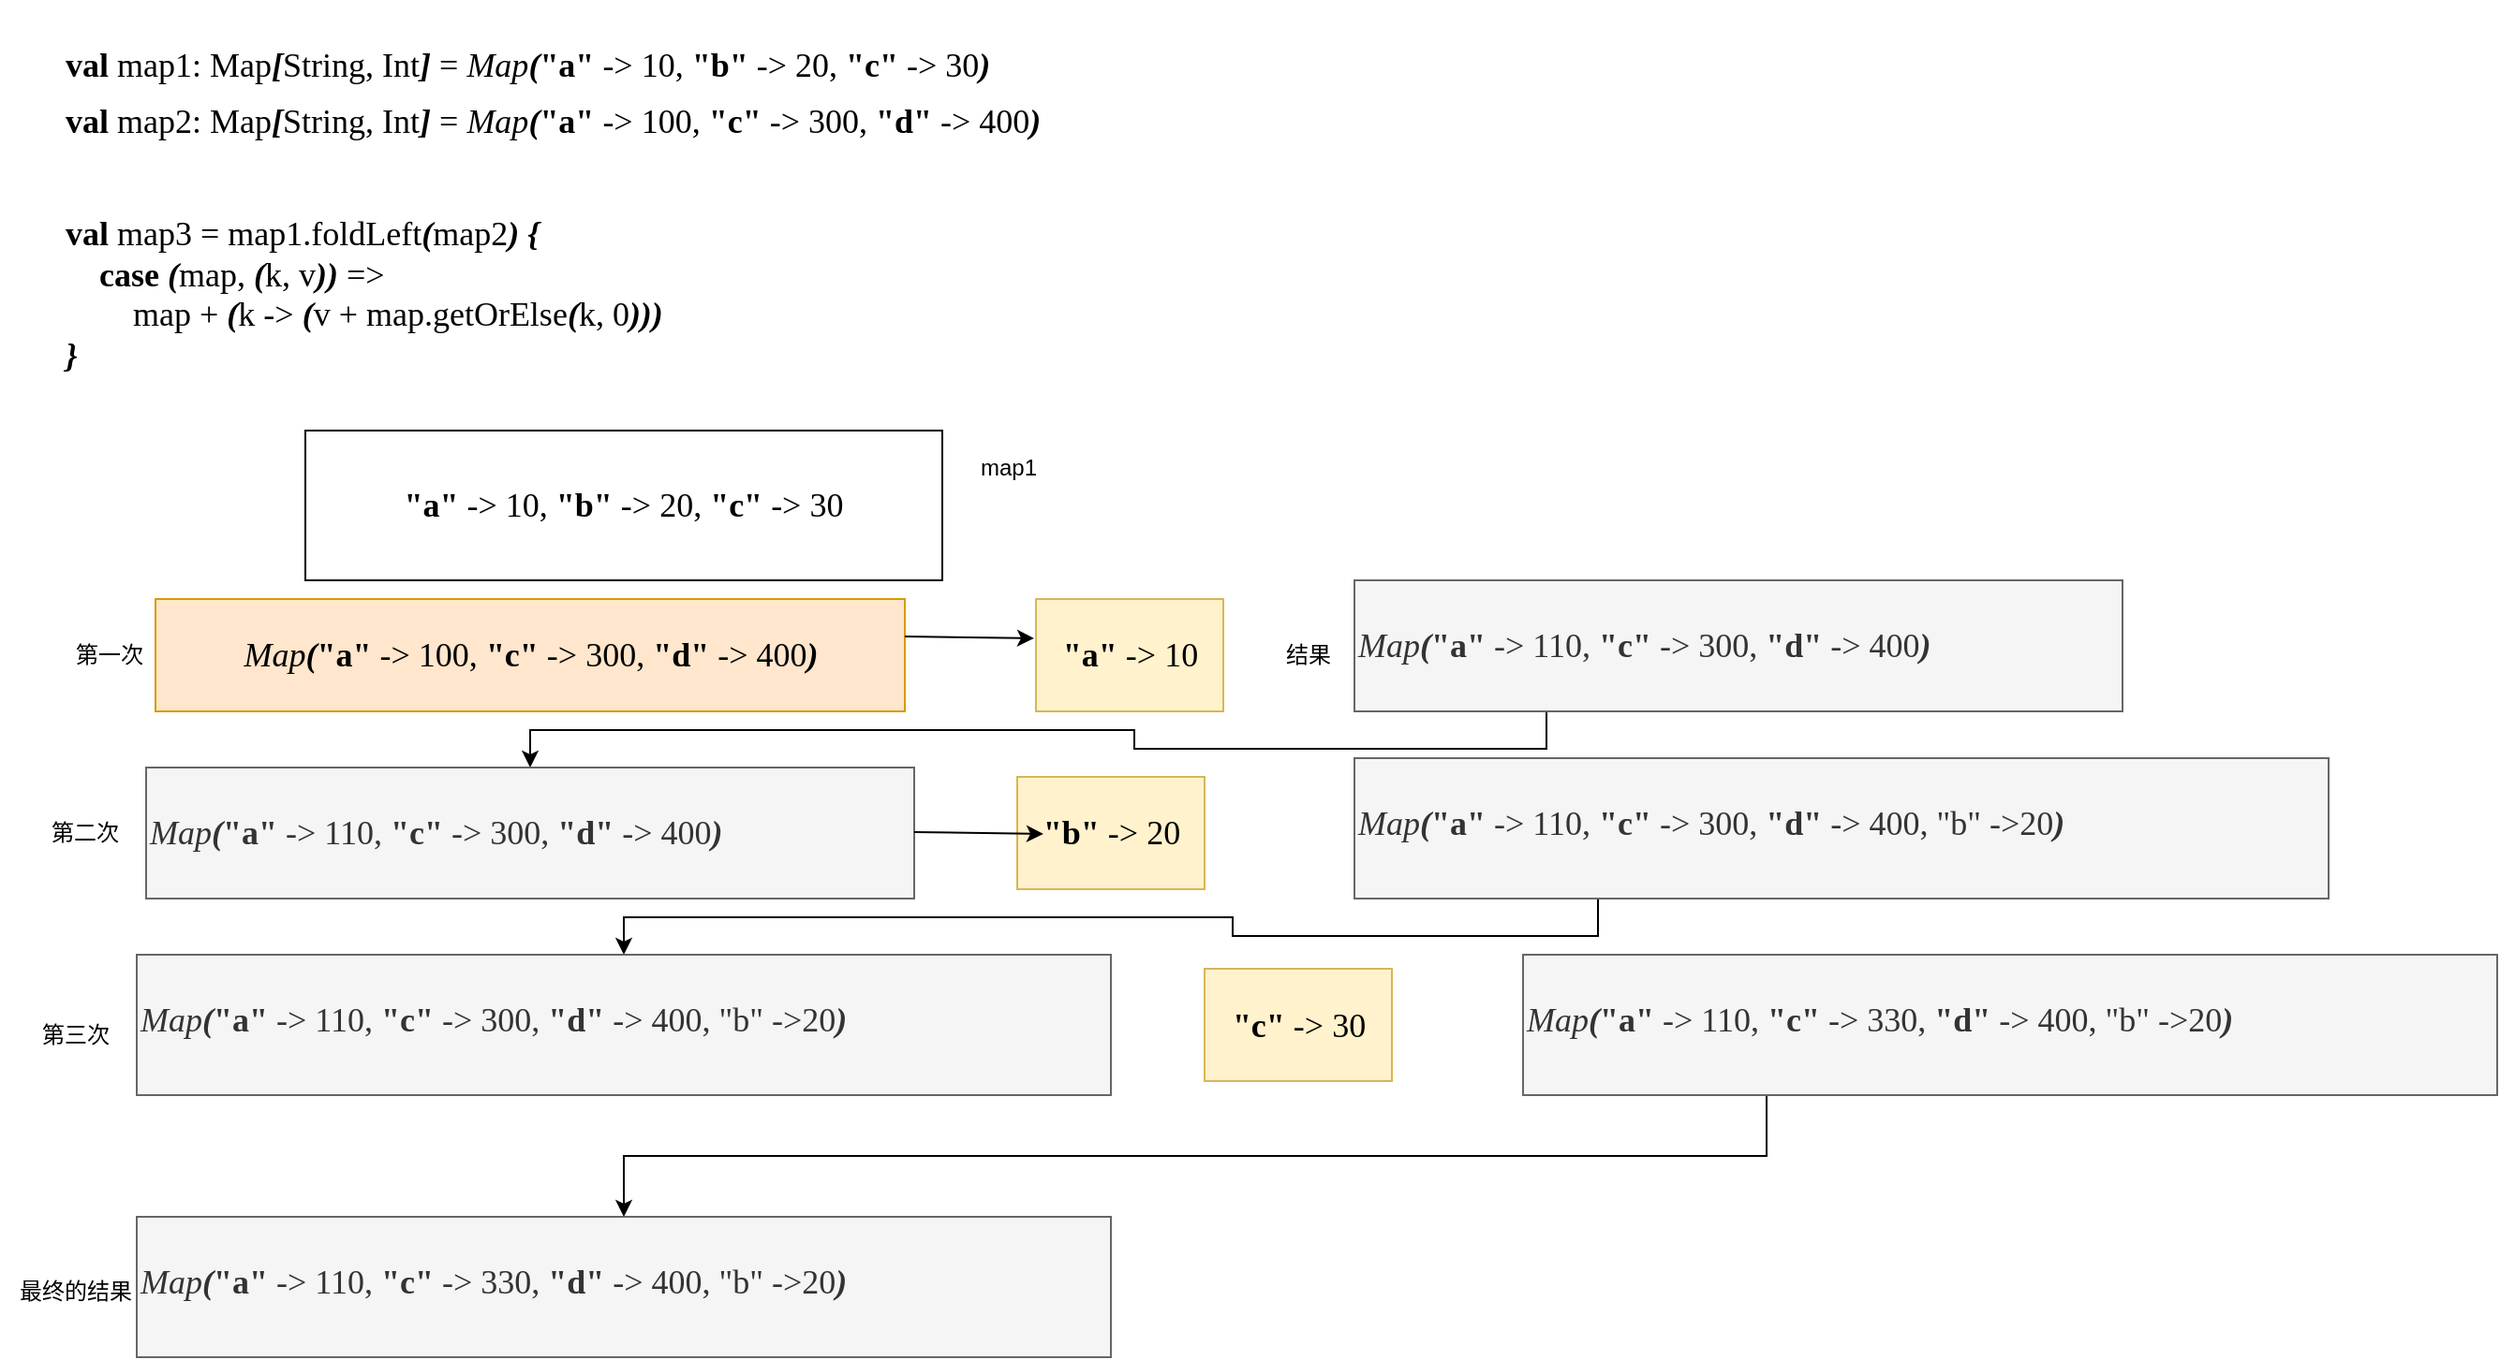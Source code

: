 <mxfile version="12.9.9" type="device" pages="4"><diagram id="zoCC9_0HrHCAW7fwGb2y" name="第 1 页"><mxGraphModel dx="926" dy="627" grid="1" gridSize="10" guides="1" tooltips="1" connect="1" arrows="1" fold="1" page="1" pageScale="1" pageWidth="827" pageHeight="1169" math="0" shadow="0"><root><mxCell id="0"/><mxCell id="1" parent="0"/><mxCell id="r7ke2_JoGddzDWwf0K6W-1" value="&lt;meta http-equiv=&quot;content-type&quot; content=&quot;text/html; charset=UTF-8&quot;&gt;&lt;pre style=&quot;font-family: Consolas; font-size: 13.5pt;&quot;&gt;&lt;span style=&quot;font-weight: bold;&quot;&gt;val &lt;/span&gt;map2: &lt;span style=&quot;&quot;&gt;Map&lt;/span&gt;&lt;span style=&quot;font-weight: bold; font-style: italic;&quot;&gt;[&lt;/span&gt;&lt;span style=&quot;&quot;&gt;String&lt;/span&gt;, Int&lt;span style=&quot;font-weight: bold; font-style: italic;&quot;&gt;] &lt;/span&gt;= &lt;span style=&quot;font-style: italic;&quot;&gt;Map&lt;/span&gt;&lt;span style=&quot;font-weight: bold; font-style: italic;&quot;&gt;(&lt;/span&gt;&lt;span style=&quot;font-weight: bold;&quot;&gt;&quot;a&quot; &lt;/span&gt;-&amp;gt; &lt;span style=&quot;&quot;&gt;100&lt;/span&gt;, &lt;span style=&quot;font-weight: bold;&quot;&gt;&quot;c&quot; &lt;/span&gt;-&amp;gt; &lt;span style=&quot;&quot;&gt;300&lt;/span&gt;, &lt;span style=&quot;font-weight: bold;&quot;&gt;&quot;d&quot; &lt;/span&gt;-&amp;gt; &lt;span style=&quot;&quot;&gt;400&lt;/span&gt;&lt;span style=&quot;font-weight: bold; font-style: italic;&quot;&gt;)&lt;/span&gt;&lt;/pre&gt;" style="text;whiteSpace=wrap;html=1;" parent="1" vertex="1"><mxGeometry x="40" y="50" width="550" height="70" as="geometry"/></mxCell><mxCell id="r7ke2_JoGddzDWwf0K6W-2" value="&lt;meta http-equiv=&quot;content-type&quot; content=&quot;text/html; charset=UTF-8&quot;&gt;&lt;pre style=&quot;font-family: Consolas; font-size: 13.5pt;&quot;&gt;&lt;span style=&quot;font-weight: bold;&quot;&gt;val &lt;/span&gt;map1: &lt;span style=&quot;&quot;&gt;Map&lt;/span&gt;&lt;span style=&quot;font-weight: bold; font-style: italic;&quot;&gt;[&lt;/span&gt;&lt;span style=&quot;&quot;&gt;String&lt;/span&gt;, Int&lt;span style=&quot;font-weight: bold; font-style: italic;&quot;&gt;] &lt;/span&gt;= &lt;span style=&quot;font-style: italic;&quot;&gt;Map&lt;/span&gt;&lt;span style=&quot;font-weight: bold; font-style: italic;&quot;&gt;(&lt;/span&gt;&lt;span style=&quot;font-weight: bold;&quot;&gt;&quot;a&quot; &lt;/span&gt;-&amp;gt; &lt;span style=&quot;&quot;&gt;10&lt;/span&gt;, &lt;span style=&quot;font-weight: bold;&quot;&gt;&quot;b&quot; &lt;/span&gt;-&amp;gt; &lt;span style=&quot;&quot;&gt;20&lt;/span&gt;, &lt;span style=&quot;font-weight: bold;&quot;&gt;&quot;c&quot; &lt;/span&gt;-&amp;gt; &lt;span style=&quot;&quot;&gt;30&lt;/span&gt;&lt;span style=&quot;font-weight: bold; font-style: italic;&quot;&gt;)&lt;/span&gt;&lt;/pre&gt;" style="text;whiteSpace=wrap;html=1;" parent="1" vertex="1"><mxGeometry x="40" y="20" width="550" height="70" as="geometry"/></mxCell><mxCell id="r7ke2_JoGddzDWwf0K6W-3" value="&lt;meta http-equiv=&quot;content-type&quot; content=&quot;text/html; charset=UTF-8&quot;&gt;&lt;pre style=&quot;font-family: Consolas; font-size: 13.5pt;&quot;&gt;&lt;span style=&quot;font-weight: bold;&quot;&gt;val &lt;/span&gt;map3 = map1.foldLeft&lt;span style=&quot;font-weight: bold; font-style: italic;&quot;&gt;(&lt;/span&gt;map2&lt;span style=&quot;font-weight: bold; font-style: italic;&quot;&gt;) {&lt;br&gt;&lt;/span&gt;&lt;span style=&quot;font-weight: bold; font-style: italic;&quot;&gt;    &lt;/span&gt;&lt;span style=&quot;font-weight: bold;&quot;&gt;case &lt;/span&gt;&lt;span style=&quot;font-weight: bold; font-style: italic;&quot;&gt;(&lt;/span&gt;map, &lt;span style=&quot;font-weight: bold; font-style: italic;&quot;&gt;(&lt;/span&gt;k, v&lt;span style=&quot;font-weight: bold; font-style: italic;&quot;&gt;)) &lt;/span&gt;=&amp;gt;&lt;br&gt;        map + &lt;span style=&quot;font-weight: bold; font-style: italic;&quot;&gt;(&lt;/span&gt;k -&amp;gt; &lt;span style=&quot;font-weight: bold; font-style: italic;&quot;&gt;(&lt;/span&gt;v + map.getOrElse&lt;span style=&quot;font-weight: bold; font-style: italic;&quot;&gt;(&lt;/span&gt;k, &lt;span style=&quot;&quot;&gt;0&lt;/span&gt;&lt;span style=&quot;font-weight: bold; font-style: italic;&quot;&gt;)))&lt;br&gt;&lt;/span&gt;&lt;span style=&quot;font-weight: bold; font-style: italic;&quot;&gt;}&lt;/span&gt;&lt;/pre&gt;" style="text;whiteSpace=wrap;html=1;" parent="1" vertex="1"><mxGeometry x="40" y="110" width="480" height="110" as="geometry"/></mxCell><mxCell id="r7ke2_JoGddzDWwf0K6W-5" value="&lt;pre style=&quot;text-align: left ; font-family: &amp;#34;consolas&amp;#34; ; font-size: 13.5pt&quot;&gt;&lt;span style=&quot;font-weight: bold&quot;&gt;&quot;a&quot; &lt;/span&gt;-&amp;gt; 10, &lt;span style=&quot;font-weight: bold&quot;&gt;&quot;b&quot; &lt;/span&gt;-&amp;gt; 20, &lt;span style=&quot;font-weight: bold&quot;&gt;&quot;c&quot; &lt;/span&gt;-&amp;gt; 30&lt;/pre&gt;" style="rounded=0;whiteSpace=wrap;html=1;" parent="1" vertex="1"><mxGeometry x="170" y="250" width="340" height="80" as="geometry"/></mxCell><mxCell id="r7ke2_JoGddzDWwf0K6W-6" value="map1" style="text;html=1;align=center;verticalAlign=middle;resizable=0;points=[];autosize=1;" parent="1" vertex="1"><mxGeometry x="520" y="260" width="50" height="20" as="geometry"/></mxCell><mxCell id="r7ke2_JoGddzDWwf0K6W-7" value="第一次" style="text;html=1;align=center;verticalAlign=middle;resizable=0;points=[];autosize=1;" parent="1" vertex="1"><mxGeometry x="40" y="360" width="50" height="20" as="geometry"/></mxCell><mxCell id="r7ke2_JoGddzDWwf0K6W-8" value="&lt;pre style=&quot;text-align: left ; font-family: &amp;#34;consolas&amp;#34; ; font-size: 13.5pt&quot;&gt;&lt;span style=&quot;font-style: italic&quot;&gt;Map&lt;/span&gt;&lt;span style=&quot;font-weight: bold ; font-style: italic&quot;&gt;(&lt;/span&gt;&lt;span style=&quot;font-weight: bold&quot;&gt;&quot;a&quot; &lt;/span&gt;-&amp;gt; 100, &lt;span style=&quot;font-weight: bold&quot;&gt;&quot;c&quot; &lt;/span&gt;-&amp;gt; 300, &lt;span style=&quot;font-weight: bold&quot;&gt;&quot;d&quot; &lt;/span&gt;-&amp;gt; 400&lt;span style=&quot;font-weight: bold ; font-style: italic&quot;&gt;)&lt;/span&gt;&lt;/pre&gt;" style="text;html=1;align=center;verticalAlign=middle;resizable=0;points=[];autosize=1;fillColor=#ffe6cc;strokeColor=#d79b00;" parent="1" vertex="1"><mxGeometry x="90" y="340" width="400" height="60" as="geometry"/></mxCell><mxCell id="r7ke2_JoGddzDWwf0K6W-10" value="" style="endArrow=classic;html=1;entryX=-0.01;entryY=0.35;entryDx=0;entryDy=0;entryPerimeter=0;" parent="1" edge="1"><mxGeometry width="50" height="50" relative="1" as="geometry"><mxPoint x="490" y="360" as="sourcePoint"/><mxPoint x="559" y="361" as="targetPoint"/></mxGeometry></mxCell><mxCell id="r7ke2_JoGddzDWwf0K6W-25" style="edgeStyle=orthogonalEdgeStyle;rounded=0;orthogonalLoop=1;jettySize=auto;html=1;exitX=0.25;exitY=1;exitDx=0;exitDy=0;" parent="1" source="r7ke2_JoGddzDWwf0K6W-11" target="r7ke2_JoGddzDWwf0K6W-13" edge="1"><mxGeometry relative="1" as="geometry"/></mxCell><mxCell id="r7ke2_JoGddzDWwf0K6W-11" value="&lt;pre style=&quot;font-style: normal ; font-weight: 400 ; letter-spacing: normal ; text-indent: 0px ; text-transform: none ; word-spacing: 0px ; text-align: left ; font-family: &amp;#34;consolas&amp;#34; ; font-size: 13.5pt&quot;&gt;&lt;span style=&quot;font-style: italic&quot;&gt;Map&lt;/span&gt;&lt;span style=&quot;font-weight: bold ; font-style: italic&quot;&gt;(&lt;/span&gt;&lt;span style=&quot;font-weight: bold&quot;&gt;&quot;a&quot; &lt;/span&gt;-&amp;gt; 110, &lt;span style=&quot;font-weight: bold&quot;&gt;&quot;c&quot; &lt;/span&gt;-&amp;gt; 300, &lt;span style=&quot;font-weight: bold&quot;&gt;&quot;d&quot; &lt;/span&gt;-&amp;gt; 400&lt;span style=&quot;font-weight: bold ; font-style: italic&quot;&gt;)&lt;/span&gt;&lt;/pre&gt;" style="text;whiteSpace=wrap;html=1;fillColor=#f5f5f5;strokeColor=#666666;fontColor=#333333;" parent="1" vertex="1"><mxGeometry x="730" y="330" width="410" height="70" as="geometry"/></mxCell><mxCell id="r7ke2_JoGddzDWwf0K6W-12" value="结果" style="text;html=1;align=center;verticalAlign=middle;resizable=0;points=[];autosize=1;" parent="1" vertex="1"><mxGeometry x="685" y="360" width="40" height="20" as="geometry"/></mxCell><mxCell id="r7ke2_JoGddzDWwf0K6W-13" value="&lt;pre style=&quot;font-style: normal ; font-weight: 400 ; letter-spacing: normal ; text-indent: 0px ; text-transform: none ; word-spacing: 0px ; text-align: left ; font-family: &amp;#34;consolas&amp;#34; ; font-size: 13.5pt&quot;&gt;&lt;span style=&quot;font-style: italic&quot;&gt;Map&lt;/span&gt;&lt;span style=&quot;font-weight: bold ; font-style: italic&quot;&gt;(&lt;/span&gt;&lt;span style=&quot;font-weight: bold&quot;&gt;&quot;a&quot; &lt;/span&gt;-&amp;gt; 110, &lt;span style=&quot;font-weight: bold&quot;&gt;&quot;c&quot; &lt;/span&gt;-&amp;gt; 300, &lt;span style=&quot;font-weight: bold&quot;&gt;&quot;d&quot; &lt;/span&gt;-&amp;gt; 400&lt;span style=&quot;font-weight: bold ; font-style: italic&quot;&gt;)&lt;/span&gt;&lt;/pre&gt;" style="text;whiteSpace=wrap;html=1;fillColor=#f5f5f5;strokeColor=#666666;fontColor=#333333;" parent="1" vertex="1"><mxGeometry x="85" y="430" width="410" height="70" as="geometry"/></mxCell><mxCell id="r7ke2_JoGddzDWwf0K6W-14" value="第二次" style="text;html=1;align=center;verticalAlign=middle;resizable=0;points=[];autosize=1;" parent="1" vertex="1"><mxGeometry x="27" y="455" width="50" height="20" as="geometry"/></mxCell><mxCell id="r7ke2_JoGddzDWwf0K6W-15" value="&lt;pre style=&quot;text-align: left ; font-family: &amp;#34;consolas&amp;#34; ; font-size: 13.5pt&quot;&gt;&lt;span style=&quot;font-weight: bold&quot;&gt;&quot;a&quot; &lt;/span&gt;-&amp;gt; 10&lt;/pre&gt;" style="text;html=1;align=center;verticalAlign=middle;resizable=0;points=[];autosize=1;fillColor=#fff2cc;strokeColor=#d6b656;" parent="1" vertex="1"><mxGeometry x="560" y="340" width="100" height="60" as="geometry"/></mxCell><mxCell id="r7ke2_JoGddzDWwf0K6W-16" value="&lt;pre style=&quot;text-align: left ; font-family: &amp;#34;consolas&amp;#34; ; font-size: 13.5pt&quot;&gt;&lt;span style=&quot;font-weight: bold&quot;&gt;&quot;b&quot; &lt;/span&gt;-&amp;gt; 20&lt;/pre&gt;" style="text;html=1;align=center;verticalAlign=middle;resizable=0;points=[];autosize=1;fillColor=#fff2cc;strokeColor=#d6b656;" parent="1" vertex="1"><mxGeometry x="550" y="435" width="100" height="60" as="geometry"/></mxCell><mxCell id="r7ke2_JoGddzDWwf0K6W-17" value="" style="endArrow=classic;html=1;entryX=-0.01;entryY=0.35;entryDx=0;entryDy=0;entryPerimeter=0;" parent="1" edge="1"><mxGeometry width="50" height="50" relative="1" as="geometry"><mxPoint x="495" y="464.5" as="sourcePoint"/><mxPoint x="564" y="465.5" as="targetPoint"/></mxGeometry></mxCell><mxCell id="r7ke2_JoGddzDWwf0K6W-26" style="edgeStyle=orthogonalEdgeStyle;rounded=0;orthogonalLoop=1;jettySize=auto;html=1;exitX=0.25;exitY=1;exitDx=0;exitDy=0;" parent="1" source="r7ke2_JoGddzDWwf0K6W-18" target="r7ke2_JoGddzDWwf0K6W-19" edge="1"><mxGeometry relative="1" as="geometry"/></mxCell><mxCell id="r7ke2_JoGddzDWwf0K6W-18" value="&lt;pre style=&quot;font-style: normal ; font-weight: 400 ; letter-spacing: normal ; text-indent: 0px ; text-transform: none ; word-spacing: 0px ; text-align: left ; font-family: &amp;#34;consolas&amp;#34; ; font-size: 13.5pt&quot;&gt;&lt;span style=&quot;font-style: italic&quot;&gt;Map&lt;/span&gt;&lt;span style=&quot;font-weight: bold ; font-style: italic&quot;&gt;(&lt;/span&gt;&lt;span style=&quot;font-weight: bold&quot;&gt;&quot;a&quot; &lt;/span&gt;-&amp;gt; 110, &lt;span style=&quot;font-weight: bold&quot;&gt;&quot;c&quot; &lt;/span&gt;-&amp;gt; 300, &lt;span style=&quot;font-weight: bold&quot;&gt;&quot;d&quot; &lt;/span&gt;-&amp;gt; 400, &quot;b&quot; -&amp;gt;20&lt;span style=&quot;font-weight: bold ; font-style: italic&quot;&gt;)&lt;/span&gt;&lt;/pre&gt;" style="text;whiteSpace=wrap;html=1;fillColor=#f5f5f5;strokeColor=#666666;fontColor=#333333;" parent="1" vertex="1"><mxGeometry x="730" y="425" width="520" height="75" as="geometry"/></mxCell><mxCell id="r7ke2_JoGddzDWwf0K6W-19" value="&lt;pre style=&quot;font-style: normal ; font-weight: 400 ; letter-spacing: normal ; text-indent: 0px ; text-transform: none ; word-spacing: 0px ; text-align: left ; font-family: &amp;#34;consolas&amp;#34; ; font-size: 13.5pt&quot;&gt;&lt;span style=&quot;font-style: italic&quot;&gt;Map&lt;/span&gt;&lt;span style=&quot;font-weight: bold ; font-style: italic&quot;&gt;(&lt;/span&gt;&lt;span style=&quot;font-weight: bold&quot;&gt;&quot;a&quot; &lt;/span&gt;-&amp;gt; 110, &lt;span style=&quot;font-weight: bold&quot;&gt;&quot;c&quot; &lt;/span&gt;-&amp;gt; 300, &lt;span style=&quot;font-weight: bold&quot;&gt;&quot;d&quot; &lt;/span&gt;-&amp;gt; 400, &quot;b&quot; -&amp;gt;20&lt;span style=&quot;font-weight: bold ; font-style: italic&quot;&gt;)&lt;/span&gt;&lt;/pre&gt;" style="text;whiteSpace=wrap;html=1;fillColor=#f5f5f5;strokeColor=#666666;fontColor=#333333;" parent="1" vertex="1"><mxGeometry x="80" y="530" width="520" height="75" as="geometry"/></mxCell><mxCell id="r7ke2_JoGddzDWwf0K6W-20" value="第三次" style="text;html=1;align=center;verticalAlign=middle;resizable=0;points=[];autosize=1;" parent="1" vertex="1"><mxGeometry x="22" y="563" width="50" height="20" as="geometry"/></mxCell><mxCell id="r7ke2_JoGddzDWwf0K6W-21" value="&lt;pre style=&quot;text-align: left ; font-family: &amp;#34;consolas&amp;#34; ; font-size: 13.5pt&quot;&gt;&lt;span style=&quot;font-weight: bold&quot;&gt;&quot;c&quot; &lt;/span&gt;-&amp;gt; 30&lt;/pre&gt;" style="text;html=1;align=center;verticalAlign=middle;resizable=0;points=[];autosize=1;fillColor=#fff2cc;strokeColor=#d6b656;" parent="1" vertex="1"><mxGeometry x="650" y="537.5" width="100" height="60" as="geometry"/></mxCell><mxCell id="r7ke2_JoGddzDWwf0K6W-27" style="edgeStyle=orthogonalEdgeStyle;rounded=0;orthogonalLoop=1;jettySize=auto;html=1;exitX=0.25;exitY=1;exitDx=0;exitDy=0;" parent="1" source="r7ke2_JoGddzDWwf0K6W-22" target="r7ke2_JoGddzDWwf0K6W-23" edge="1"><mxGeometry relative="1" as="geometry"/></mxCell><mxCell id="r7ke2_JoGddzDWwf0K6W-22" value="&lt;pre style=&quot;font-style: normal ; font-weight: 400 ; letter-spacing: normal ; text-indent: 0px ; text-transform: none ; word-spacing: 0px ; text-align: left ; font-family: &amp;#34;consolas&amp;#34; ; font-size: 13.5pt&quot;&gt;&lt;span style=&quot;font-style: italic&quot;&gt;Map&lt;/span&gt;&lt;span style=&quot;font-weight: bold ; font-style: italic&quot;&gt;(&lt;/span&gt;&lt;span style=&quot;font-weight: bold&quot;&gt;&quot;a&quot; &lt;/span&gt;-&amp;gt; 110, &lt;span style=&quot;font-weight: bold&quot;&gt;&quot;c&quot; &lt;/span&gt;-&amp;gt; 330, &lt;span style=&quot;font-weight: bold&quot;&gt;&quot;d&quot; &lt;/span&gt;-&amp;gt; 400, &quot;b&quot; -&amp;gt;20&lt;span style=&quot;font-weight: bold ; font-style: italic&quot;&gt;)&lt;/span&gt;&lt;/pre&gt;" style="text;whiteSpace=wrap;html=1;fillColor=#f5f5f5;strokeColor=#666666;fontColor=#333333;" parent="1" vertex="1"><mxGeometry x="820" y="530" width="520" height="75" as="geometry"/></mxCell><mxCell id="r7ke2_JoGddzDWwf0K6W-23" value="&lt;pre style=&quot;font-style: normal ; font-weight: 400 ; letter-spacing: normal ; text-indent: 0px ; text-transform: none ; word-spacing: 0px ; text-align: left ; font-family: &amp;#34;consolas&amp;#34; ; font-size: 13.5pt&quot;&gt;&lt;span style=&quot;font-style: italic&quot;&gt;Map&lt;/span&gt;&lt;span style=&quot;font-weight: bold ; font-style: italic&quot;&gt;(&lt;/span&gt;&lt;span style=&quot;font-weight: bold&quot;&gt;&quot;a&quot; &lt;/span&gt;-&amp;gt; 110, &lt;span style=&quot;font-weight: bold&quot;&gt;&quot;c&quot; &lt;/span&gt;-&amp;gt; 330, &lt;span style=&quot;font-weight: bold&quot;&gt;&quot;d&quot; &lt;/span&gt;-&amp;gt; 400, &quot;b&quot; -&amp;gt;20&lt;span style=&quot;font-weight: bold ; font-style: italic&quot;&gt;)&lt;/span&gt;&lt;/pre&gt;" style="text;whiteSpace=wrap;html=1;fillColor=#f5f5f5;strokeColor=#666666;fontColor=#333333;" parent="1" vertex="1"><mxGeometry x="80" y="670" width="520" height="75" as="geometry"/></mxCell><mxCell id="r7ke2_JoGddzDWwf0K6W-24" value="最终的结果" style="text;html=1;align=center;verticalAlign=middle;resizable=0;points=[];autosize=1;" parent="1" vertex="1"><mxGeometry x="7" y="700" width="80" height="20" as="geometry"/></mxCell></root></mxGraphModel></diagram><diagram id="VPahjulX3pJWm8sV8PNY" name="队列"><mxGraphModel dx="1753" dy="627" grid="1" gridSize="10" guides="1" tooltips="1" connect="1" arrows="1" fold="1" page="1" pageScale="1" pageWidth="827" pageHeight="1169" math="0" shadow="0"><root><mxCell id="e66q-i2Cp1u2mVTUM__U-0"/><mxCell id="e66q-i2Cp1u2mVTUM__U-1" parent="e66q-i2Cp1u2mVTUM__U-0"/><mxCell id="e66q-i2Cp1u2mVTUM__U-4" value="" style="rounded=1;whiteSpace=wrap;html=1;fillColor=#fff2cc;strokeColor=#d6b656;" parent="e66q-i2Cp1u2mVTUM__U-1" vertex="1"><mxGeometry x="590" y="160" width="120" height="60" as="geometry"/></mxCell><mxCell id="e66q-i2Cp1u2mVTUM__U-5" value="&lt;font style=&quot;font-size: 18px&quot;&gt;20&lt;/font&gt;" style="rounded=1;whiteSpace=wrap;html=1;fillColor=#ffe6cc;strokeColor=#d79b00;" parent="e66q-i2Cp1u2mVTUM__U-1" vertex="1"><mxGeometry x="440" y="160" width="120" height="60" as="geometry"/></mxCell><mxCell id="e66q-i2Cp1u2mVTUM__U-13" value="" style="edgeStyle=none;rounded=0;orthogonalLoop=1;jettySize=auto;html=1;" parent="e66q-i2Cp1u2mVTUM__U-1" source="e66q-i2Cp1u2mVTUM__U-6" target="e66q-i2Cp1u2mVTUM__U-12" edge="1"><mxGeometry relative="1" as="geometry"/></mxCell><mxCell id="e66q-i2Cp1u2mVTUM__U-6" value="&lt;font style=&quot;font-size: 18px&quot;&gt;30&lt;/font&gt;" style="rounded=1;whiteSpace=wrap;html=1;fillColor=#f8cecc;strokeColor=#b85450;" parent="e66q-i2Cp1u2mVTUM__U-1" vertex="1"><mxGeometry x="294" y="160" width="120" height="60" as="geometry"/></mxCell><mxCell id="e66q-i2Cp1u2mVTUM__U-15" value="" style="edgeStyle=none;rounded=0;orthogonalLoop=1;jettySize=auto;html=1;" parent="e66q-i2Cp1u2mVTUM__U-1" source="e66q-i2Cp1u2mVTUM__U-12" target="e66q-i2Cp1u2mVTUM__U-14" edge="1"><mxGeometry relative="1" as="geometry"/></mxCell><mxCell id="e66q-i2Cp1u2mVTUM__U-12" value="&lt;font style=&quot;font-size: 18px&quot;&gt;40&lt;/font&gt;" style="rounded=1;whiteSpace=wrap;html=1;fillColor=#f8cecc;strokeColor=#b85450;" parent="e66q-i2Cp1u2mVTUM__U-1" vertex="1"><mxGeometry x="120" y="160" width="120" height="60" as="geometry"/></mxCell><mxCell id="e66q-i2Cp1u2mVTUM__U-14" value="&lt;font style=&quot;font-size: 18px&quot;&gt;50&lt;/font&gt;" style="rounded=1;whiteSpace=wrap;html=1;fillColor=#f8cecc;strokeColor=#b85450;" parent="e66q-i2Cp1u2mVTUM__U-1" vertex="1"><mxGeometry x="-30" y="160" width="120" height="60" as="geometry"/></mxCell><mxCell id="e66q-i2Cp1u2mVTUM__U-9" style="rounded=0;orthogonalLoop=1;jettySize=auto;html=1;exitX=0.5;exitY=1;exitDx=0;exitDy=0;entryX=0.5;entryY=0;entryDx=0;entryDy=0;" parent="e66q-i2Cp1u2mVTUM__U-1" source="e66q-i2Cp1u2mVTUM__U-8" target="e66q-i2Cp1u2mVTUM__U-12" edge="1"><mxGeometry relative="1" as="geometry"><mxPoint x="-80" y="160" as="targetPoint"/></mxGeometry></mxCell><mxCell id="e66q-i2Cp1u2mVTUM__U-8" value="&lt;font style=&quot;font-size: 18px&quot; face=&quot;Courier New&quot;&gt;head&lt;/font&gt;" style="text;html=1;strokeColor=none;fillColor=none;align=center;verticalAlign=middle;whiteSpace=wrap;rounded=0;" parent="e66q-i2Cp1u2mVTUM__U-1" vertex="1"><mxGeometry x="570" y="40" width="40" height="20" as="geometry"/></mxCell><mxCell id="e66q-i2Cp1u2mVTUM__U-10" value="&lt;font style=&quot;font-size: 18px&quot; face=&quot;Courier New&quot;&gt;tail: 5&lt;/font&gt;" style="text;html=1;strokeColor=none;fillColor=none;align=center;verticalAlign=middle;whiteSpace=wrap;rounded=0;" parent="e66q-i2Cp1u2mVTUM__U-1" vertex="1"><mxGeometry x="-130" y="20" width="80" height="20" as="geometry"/></mxCell><mxCell id="e66q-i2Cp1u2mVTUM__U-11" style="rounded=0;orthogonalLoop=1;jettySize=auto;html=1;exitX=0.75;exitY=1;exitDx=0;exitDy=0;" parent="e66q-i2Cp1u2mVTUM__U-1" source="e66q-i2Cp1u2mVTUM__U-10" edge="1"><mxGeometry relative="1" as="geometry"><mxPoint x="620" y="140" as="targetPoint"/><mxPoint x="560" y="50" as="sourcePoint"/></mxGeometry></mxCell></root></mxGraphModel></diagram><diagram id="QDltpqJHMOEX0kf8GhVY" name="双向链表"><mxGraphModel dx="1118" dy="643" grid="1" gridSize="10" guides="1" tooltips="1" connect="1" arrows="1" fold="1" page="1" pageScale="1" pageWidth="827" pageHeight="1169" math="0" shadow="0"><root><mxCell id="2W0ruForlowuAk9VRZJd-0"/><mxCell id="2W0ruForlowuAk9VRZJd-1" parent="2W0ruForlowuAk9VRZJd-0"/><mxCell id="2W0ruForlowuAk9VRZJd-11" value="" style="edgeStyle=orthogonalEdgeStyle;rounded=0;orthogonalLoop=1;jettySize=auto;html=1;" edge="1" parent="2W0ruForlowuAk9VRZJd-1" source="2W0ruForlowuAk9VRZJd-8" target="2W0ruForlowuAk9VRZJd-10"><mxGeometry relative="1" as="geometry"/></mxCell><mxCell id="2W0ruForlowuAk9VRZJd-17" value="" style="edgeStyle=none;rounded=0;orthogonalLoop=1;jettySize=auto;html=1;" edge="1" parent="2W0ruForlowuAk9VRZJd-1" source="2W0ruForlowuAk9VRZJd-8" target="2W0ruForlowuAk9VRZJd-16"><mxGeometry relative="1" as="geometry"/></mxCell><mxCell id="2W0ruForlowuAk9VRZJd-20" style="edgeStyle=none;rounded=0;orthogonalLoop=1;jettySize=auto;html=1;exitX=0;exitY=0.75;exitDx=0;exitDy=0;entryX=1;entryY=0.75;entryDx=0;entryDy=0;" edge="1" parent="2W0ruForlowuAk9VRZJd-1" source="2W0ruForlowuAk9VRZJd-8" target="2W0ruForlowuAk9VRZJd-16"><mxGeometry relative="1" as="geometry"/></mxCell><mxCell id="2W0ruForlowuAk9VRZJd-8" value="pre&amp;nbsp; &amp;nbsp;10&amp;nbsp; next" style="rounded=1;whiteSpace=wrap;html=1;fillColor=#fff2cc;strokeColor=#d6b656;" vertex="1" parent="2W0ruForlowuAk9VRZJd-1"><mxGeometry x="200" y="150" width="120" height="60" as="geometry"/></mxCell><mxCell id="lmwv4gWvEbjWcskNmbO0-0" style="edgeStyle=orthogonalEdgeStyle;rounded=0;orthogonalLoop=1;jettySize=auto;html=1;exitX=0.25;exitY=1;exitDx=0;exitDy=0;entryX=0.158;entryY=1;entryDx=0;entryDy=0;entryPerimeter=0;fillColor=#f8cecc;strokeColor=#b85450;" edge="1" parent="2W0ruForlowuAk9VRZJd-1" source="lmwv4gWvEbjWcskNmbO0-15" target="2W0ruForlowuAk9VRZJd-18"><mxGeometry relative="1" as="geometry"><Array as="points"><mxPoint x="60" y="290"/><mxPoint x="633" y="290"/></Array></mxGeometry></mxCell><mxCell id="2W0ruForlowuAk9VRZJd-16" value="pre&amp;nbsp; 0&amp;nbsp; next" style="rounded=1;whiteSpace=wrap;html=1;fillColor=#fff2cc;strokeColor=#d6b656;" vertex="1" parent="2W0ruForlowuAk9VRZJd-1"><mxGeometry x="30" y="150" width="120" height="60" as="geometry"/></mxCell><mxCell id="2W0ruForlowuAk9VRZJd-12" style="edgeStyle=orthogonalEdgeStyle;rounded=0;orthogonalLoop=1;jettySize=auto;html=1;exitX=0;exitY=0.75;exitDx=0;exitDy=0;entryX=1;entryY=0.75;entryDx=0;entryDy=0;" edge="1" parent="2W0ruForlowuAk9VRZJd-1" source="2W0ruForlowuAk9VRZJd-10" target="2W0ruForlowuAk9VRZJd-8"><mxGeometry relative="1" as="geometry"/></mxCell><mxCell id="2W0ruForlowuAk9VRZJd-19" value="" style="edgeStyle=none;rounded=0;orthogonalLoop=1;jettySize=auto;html=1;" edge="1" parent="2W0ruForlowuAk9VRZJd-1" source="2W0ruForlowuAk9VRZJd-10" target="2W0ruForlowuAk9VRZJd-18"><mxGeometry relative="1" as="geometry"/></mxCell><mxCell id="2W0ruForlowuAk9VRZJd-10" value="&amp;nbsp;pre 100&amp;nbsp; &amp;nbsp;nex" style="rounded=1;whiteSpace=wrap;html=1;fillColor=#fff2cc;strokeColor=#d6b656;" vertex="1" parent="2W0ruForlowuAk9VRZJd-1"><mxGeometry x="414" y="150" width="120" height="60" as="geometry"/></mxCell><mxCell id="2W0ruForlowuAk9VRZJd-21" style="edgeStyle=none;rounded=0;orthogonalLoop=1;jettySize=auto;html=1;exitX=0;exitY=0.75;exitDx=0;exitDy=0;entryX=1;entryY=0.75;entryDx=0;entryDy=0;" edge="1" parent="2W0ruForlowuAk9VRZJd-1" source="2W0ruForlowuAk9VRZJd-18" target="2W0ruForlowuAk9VRZJd-10"><mxGeometry relative="1" as="geometry"/></mxCell><mxCell id="lmwv4gWvEbjWcskNmbO0-1" style="edgeStyle=orthogonalEdgeStyle;rounded=0;orthogonalLoop=1;jettySize=auto;html=1;exitX=0.75;exitY=1;exitDx=0;exitDy=0;entryX=0.75;entryY=1;entryDx=0;entryDy=0;fillColor=#fff2cc;strokeColor=#d6b656;" edge="1" parent="2W0ruForlowuAk9VRZJd-1" source="2W0ruForlowuAk9VRZJd-18" target="2W0ruForlowuAk9VRZJd-16"><mxGeometry relative="1" as="geometry"><Array as="points"><mxPoint x="704" y="330"/><mxPoint x="120" y="330"/></Array></mxGeometry></mxCell><mxCell id="2W0ruForlowuAk9VRZJd-18" value="&amp;nbsp;pre 200&amp;nbsp; &amp;nbsp;next" style="rounded=1;whiteSpace=wrap;html=1;fillColor=#fff2cc;strokeColor=#d6b656;" vertex="1" parent="2W0ruForlowuAk9VRZJd-1"><mxGeometry x="614" y="150" width="120" height="60" as="geometry"/></mxCell><mxCell id="2W0ruForlowuAk9VRZJd-15" style="edgeStyle=none;rounded=0;orthogonalLoop=1;jettySize=auto;html=1;exitX=0.5;exitY=1;exitDx=0;exitDy=0;entryX=0.5;entryY=0;entryDx=0;entryDy=0;" edge="1" parent="2W0ruForlowuAk9VRZJd-1" source="2W0ruForlowuAk9VRZJd-14" target="2W0ruForlowuAk9VRZJd-18"><mxGeometry relative="1" as="geometry"><mxPoint x="474" y="140" as="targetPoint"/></mxGeometry></mxCell><mxCell id="2W0ruForlowuAk9VRZJd-14" value="tail" style="rounded=1;whiteSpace=wrap;html=1;fillColor=#f8cecc;strokeColor=#b85450;" vertex="1" parent="2W0ruForlowuAk9VRZJd-1"><mxGeometry x="429" y="10" width="90" height="30" as="geometry"/></mxCell><mxCell id="2W0ruForlowuAk9VRZJd-23" style="edgeStyle=none;rounded=0;orthogonalLoop=1;jettySize=auto;html=1;exitX=0.5;exitY=1;exitDx=0;exitDy=0;" edge="1" parent="2W0ruForlowuAk9VRZJd-1" source="2W0ruForlowuAk9VRZJd-22"><mxGeometry relative="1" as="geometry"><mxPoint x="75" y="140" as="targetPoint"/></mxGeometry></mxCell><mxCell id="2W0ruForlowuAk9VRZJd-22" value="head" style="rounded=1;whiteSpace=wrap;html=1;fillColor=#f8cecc;strokeColor=#b85450;" vertex="1" parent="2W0ruForlowuAk9VRZJd-1"><mxGeometry x="30" y="10" width="90" height="30" as="geometry"/></mxCell><mxCell id="lmwv4gWvEbjWcskNmbO0-4" value="" style="edgeStyle=orthogonalEdgeStyle;rounded=0;orthogonalLoop=1;jettySize=auto;html=1;" edge="1" parent="2W0ruForlowuAk9VRZJd-1" source="lmwv4gWvEbjWcskNmbO0-2" target="lmwv4gWvEbjWcskNmbO0-3"><mxGeometry relative="1" as="geometry"/></mxCell><mxCell id="lmwv4gWvEbjWcskNmbO0-2" value="1" style="ellipse;whiteSpace=wrap;html=1;" vertex="1" parent="2W0ruForlowuAk9VRZJd-1"><mxGeometry x="110" y="390" width="120" height="80" as="geometry"/></mxCell><mxCell id="lmwv4gWvEbjWcskNmbO0-6" value="" style="edgeStyle=orthogonalEdgeStyle;rounded=0;orthogonalLoop=1;jettySize=auto;html=1;" edge="1" parent="2W0ruForlowuAk9VRZJd-1" source="lmwv4gWvEbjWcskNmbO0-3" target="lmwv4gWvEbjWcskNmbO0-5"><mxGeometry relative="1" as="geometry"/></mxCell><mxCell id="lmwv4gWvEbjWcskNmbO0-3" value="2" style="ellipse;whiteSpace=wrap;html=1;fillColor=#ffe6cc;strokeColor=#d79b00;" vertex="1" parent="2W0ruForlowuAk9VRZJd-1"><mxGeometry x="310" y="390" width="120" height="80" as="geometry"/></mxCell><mxCell id="lmwv4gWvEbjWcskNmbO0-8" value="" style="edgeStyle=orthogonalEdgeStyle;rounded=0;orthogonalLoop=1;jettySize=auto;html=1;" edge="1" parent="2W0ruForlowuAk9VRZJd-1" source="lmwv4gWvEbjWcskNmbO0-5" target="lmwv4gWvEbjWcskNmbO0-7"><mxGeometry relative="1" as="geometry"/></mxCell><mxCell id="lmwv4gWvEbjWcskNmbO0-5" value="3" style="ellipse;whiteSpace=wrap;html=1;" vertex="1" parent="2W0ruForlowuAk9VRZJd-1"><mxGeometry x="510" y="390" width="120" height="80" as="geometry"/></mxCell><mxCell id="lmwv4gWvEbjWcskNmbO0-10" value="" style="edgeStyle=orthogonalEdgeStyle;rounded=0;orthogonalLoop=1;jettySize=auto;html=1;" edge="1" parent="2W0ruForlowuAk9VRZJd-1" source="lmwv4gWvEbjWcskNmbO0-7" target="lmwv4gWvEbjWcskNmbO0-9"><mxGeometry relative="1" as="geometry"/></mxCell><mxCell id="lmwv4gWvEbjWcskNmbO0-7" value="4" style="ellipse;whiteSpace=wrap;html=1;" vertex="1" parent="2W0ruForlowuAk9VRZJd-1"><mxGeometry x="510" y="550" width="120" height="80" as="geometry"/></mxCell><mxCell id="lmwv4gWvEbjWcskNmbO0-12" value="" style="edgeStyle=orthogonalEdgeStyle;rounded=0;orthogonalLoop=1;jettySize=auto;html=1;" edge="1" parent="2W0ruForlowuAk9VRZJd-1" source="lmwv4gWvEbjWcskNmbO0-9" target="lmwv4gWvEbjWcskNmbO0-11"><mxGeometry relative="1" as="geometry"/></mxCell><mxCell id="lmwv4gWvEbjWcskNmbO0-9" value="4" style="ellipse;whiteSpace=wrap;html=1;" vertex="1" parent="2W0ruForlowuAk9VRZJd-1"><mxGeometry x="310" y="550" width="120" height="80" as="geometry"/></mxCell><mxCell id="lmwv4gWvEbjWcskNmbO0-13" value="" style="edgeStyle=orthogonalEdgeStyle;rounded=0;orthogonalLoop=1;jettySize=auto;html=1;" edge="1" parent="2W0ruForlowuAk9VRZJd-1" source="lmwv4gWvEbjWcskNmbO0-11" target="lmwv4gWvEbjWcskNmbO0-2"><mxGeometry relative="1" as="geometry"/></mxCell><mxCell id="lmwv4gWvEbjWcskNmbO0-11" value="6" style="ellipse;whiteSpace=wrap;html=1;" vertex="1" parent="2W0ruForlowuAk9VRZJd-1"><mxGeometry x="110" y="550" width="120" height="80" as="geometry"/></mxCell><mxCell id="lmwv4gWvEbjWcskNmbO0-15" value="&lt;div&gt;&lt;meta http-equiv=&quot;content-type&quot; content=&quot;text/html; charset=UTF-8&quot;&gt;&lt;pre style=&quot;background-color:#ffffff;color:#000000;font-family:'Consolas';font-size:13.5pt;&quot;&gt;&lt;span style=&quot;color:#0000c8;font-weight:bold;&quot;&gt;val &lt;/span&gt;&lt;span style=&quot;color:#808080;&quot;&gt;startNode&lt;/span&gt;: list.Node = list.find&lt;span style=&quot;color:#660e7a;font-weight:bold;font-style:italic;&quot;&gt;(&lt;/span&gt;&lt;span style=&quot;color:#0000ff;&quot;&gt;2&lt;/span&gt;&lt;span style=&quot;color:#660e7a;font-weight:bold;font-style:italic;&quot;&gt;)&lt;/span&gt;.pre&lt;br&gt;&lt;br&gt;&lt;span style=&quot;color:#0000c8;font-weight:bold;&quot;&gt;for&lt;/span&gt;&lt;span style=&quot;color:#660e7a;font-weight:bold;font-style:italic;&quot;&gt;(&lt;/span&gt;&lt;span style=&quot;color:#808080;&quot;&gt;i &lt;/span&gt;&amp;lt;- &lt;span style=&quot;color:#0000ff;&quot;&gt;1 &lt;/span&gt;to start&lt;span style=&quot;color:#660e7a;font-weight:bold;font-style:italic;&quot;&gt;){&lt;br&gt;&lt;/span&gt;&lt;span style=&quot;color:#660e7a;font-weight:bold;font-style:italic;&quot;&gt;    &lt;/span&gt;&lt;span style=&quot;color:#0000c8;font-weight:bold;&quot;&gt;val &lt;/span&gt;startNode: list.Node = startNode.next&lt;br&gt;&lt;span style=&quot;color:#660e7a;font-weight:bold;font-style:italic;&quot;&gt;}&lt;/span&gt;&lt;/pre&gt;&lt;/div&gt;" style="text;whiteSpace=wrap;html=1;" vertex="1" parent="2W0ruForlowuAk9VRZJd-1"><mxGeometry x="260" y="250" width="470" height="120" as="geometry"/></mxCell><mxCell id="lmwv4gWvEbjWcskNmbO0-16" style="edgeStyle=orthogonalEdgeStyle;rounded=0;orthogonalLoop=1;jettySize=auto;html=1;exitX=0.25;exitY=1;exitDx=0;exitDy=0;entryX=0.158;entryY=1;entryDx=0;entryDy=0;entryPerimeter=0;fillColor=#f8cecc;strokeColor=#b85450;" edge="1" parent="2W0ruForlowuAk9VRZJd-1" source="2W0ruForlowuAk9VRZJd-16" target="lmwv4gWvEbjWcskNmbO0-15"><mxGeometry relative="1" as="geometry"><mxPoint x="60" y="210" as="sourcePoint"/><mxPoint x="632.96" y="210" as="targetPoint"/><Array as="points"/></mxGeometry></mxCell></root></mxGraphModel></diagram><diagram name="双向循环链表" id="wx8rbbQVg2oaK0rOSlwv"><mxGraphModel dx="926" dy="627" grid="1" gridSize="10" guides="1" tooltips="1" connect="1" arrows="1" fold="1" page="1" pageScale="1" pageWidth="827" pageHeight="1169" math="0" shadow="0"><root><mxCell id="ezWbg75IzJXU6NIoqv2x-0"/><mxCell id="ezWbg75IzJXU6NIoqv2x-1" parent="ezWbg75IzJXU6NIoqv2x-0"/><mxCell id="ezWbg75IzJXU6NIoqv2x-2" value="" style="edgeStyle=orthogonalEdgeStyle;rounded=0;orthogonalLoop=1;jettySize=auto;html=1;" edge="1" parent="ezWbg75IzJXU6NIoqv2x-1" source="ezWbg75IzJXU6NIoqv2x-5" target="ezWbg75IzJXU6NIoqv2x-9"><mxGeometry relative="1" as="geometry"/></mxCell><mxCell id="ezWbg75IzJXU6NIoqv2x-3" value="" style="edgeStyle=none;rounded=0;orthogonalLoop=1;jettySize=auto;html=1;" edge="1" parent="ezWbg75IzJXU6NIoqv2x-1" source="ezWbg75IzJXU6NIoqv2x-5" target="ezWbg75IzJXU6NIoqv2x-6"><mxGeometry relative="1" as="geometry"/></mxCell><mxCell id="ezWbg75IzJXU6NIoqv2x-4" style="edgeStyle=none;rounded=0;orthogonalLoop=1;jettySize=auto;html=1;exitX=0;exitY=0.75;exitDx=0;exitDy=0;entryX=1;entryY=0.75;entryDx=0;entryDy=0;" edge="1" parent="ezWbg75IzJXU6NIoqv2x-1" source="ezWbg75IzJXU6NIoqv2x-5" target="ezWbg75IzJXU6NIoqv2x-6"><mxGeometry relative="1" as="geometry"/></mxCell><mxCell id="ezWbg75IzJXU6NIoqv2x-5" value="pre&amp;nbsp; &amp;nbsp;10&amp;nbsp; next" style="rounded=1;whiteSpace=wrap;html=1;fillColor=#fff2cc;strokeColor=#d6b656;" vertex="1" parent="ezWbg75IzJXU6NIoqv2x-1"><mxGeometry x="200" y="150" width="120" height="60" as="geometry"/></mxCell><mxCell id="ezWbg75IzJXU6NIoqv2x-6" value="null&amp;nbsp; 0&amp;nbsp; next" style="rounded=1;whiteSpace=wrap;html=1;fillColor=#fff2cc;strokeColor=#d6b656;" vertex="1" parent="ezWbg75IzJXU6NIoqv2x-1"><mxGeometry x="30" y="150" width="120" height="60" as="geometry"/></mxCell><mxCell id="ezWbg75IzJXU6NIoqv2x-7" style="edgeStyle=orthogonalEdgeStyle;rounded=0;orthogonalLoop=1;jettySize=auto;html=1;exitX=0;exitY=0.75;exitDx=0;exitDy=0;entryX=1;entryY=0.75;entryDx=0;entryDy=0;" edge="1" parent="ezWbg75IzJXU6NIoqv2x-1" source="ezWbg75IzJXU6NIoqv2x-9" target="ezWbg75IzJXU6NIoqv2x-5"><mxGeometry relative="1" as="geometry"/></mxCell><mxCell id="ezWbg75IzJXU6NIoqv2x-8" value="" style="edgeStyle=none;rounded=0;orthogonalLoop=1;jettySize=auto;html=1;" edge="1" parent="ezWbg75IzJXU6NIoqv2x-1" source="ezWbg75IzJXU6NIoqv2x-9" target="ezWbg75IzJXU6NIoqv2x-11"><mxGeometry relative="1" as="geometry"/></mxCell><mxCell id="ezWbg75IzJXU6NIoqv2x-9" value="&amp;nbsp;pre 100&amp;nbsp; &amp;nbsp;nex" style="rounded=1;whiteSpace=wrap;html=1;fillColor=#fff2cc;strokeColor=#d6b656;" vertex="1" parent="ezWbg75IzJXU6NIoqv2x-1"><mxGeometry x="414" y="150" width="120" height="60" as="geometry"/></mxCell><mxCell id="ezWbg75IzJXU6NIoqv2x-10" style="edgeStyle=none;rounded=0;orthogonalLoop=1;jettySize=auto;html=1;exitX=0;exitY=0.75;exitDx=0;exitDy=0;entryX=1;entryY=0.75;entryDx=0;entryDy=0;" edge="1" parent="ezWbg75IzJXU6NIoqv2x-1" source="ezWbg75IzJXU6NIoqv2x-11" target="ezWbg75IzJXU6NIoqv2x-9"><mxGeometry relative="1" as="geometry"/></mxCell><mxCell id="ezWbg75IzJXU6NIoqv2x-11" value="&amp;nbsp;pre 200&amp;nbsp; &amp;nbsp;null" style="rounded=1;whiteSpace=wrap;html=1;fillColor=#fff2cc;strokeColor=#d6b656;" vertex="1" parent="ezWbg75IzJXU6NIoqv2x-1"><mxGeometry x="614" y="150" width="120" height="60" as="geometry"/></mxCell><mxCell id="ezWbg75IzJXU6NIoqv2x-12" style="edgeStyle=none;rounded=0;orthogonalLoop=1;jettySize=auto;html=1;exitX=0.5;exitY=1;exitDx=0;exitDy=0;entryX=0.5;entryY=0;entryDx=0;entryDy=0;" edge="1" parent="ezWbg75IzJXU6NIoqv2x-1" source="ezWbg75IzJXU6NIoqv2x-13" target="ezWbg75IzJXU6NIoqv2x-11"><mxGeometry relative="1" as="geometry"><mxPoint x="474" y="140" as="targetPoint"/></mxGeometry></mxCell><mxCell id="ezWbg75IzJXU6NIoqv2x-13" value="tail" style="rounded=1;whiteSpace=wrap;html=1;fillColor=#f8cecc;strokeColor=#b85450;" vertex="1" parent="ezWbg75IzJXU6NIoqv2x-1"><mxGeometry x="429" y="10" width="90" height="30" as="geometry"/></mxCell><mxCell id="ezWbg75IzJXU6NIoqv2x-14" style="edgeStyle=none;rounded=0;orthogonalLoop=1;jettySize=auto;html=1;exitX=0.5;exitY=1;exitDx=0;exitDy=0;" edge="1" parent="ezWbg75IzJXU6NIoqv2x-1" source="ezWbg75IzJXU6NIoqv2x-15"><mxGeometry relative="1" as="geometry"><mxPoint x="75" y="140" as="targetPoint"/></mxGeometry></mxCell><mxCell id="ezWbg75IzJXU6NIoqv2x-15" value="head" style="rounded=1;whiteSpace=wrap;html=1;fillColor=#f8cecc;strokeColor=#b85450;" vertex="1" parent="ezWbg75IzJXU6NIoqv2x-1"><mxGeometry x="30" y="10" width="90" height="30" as="geometry"/></mxCell></root></mxGraphModel></diagram></mxfile>
